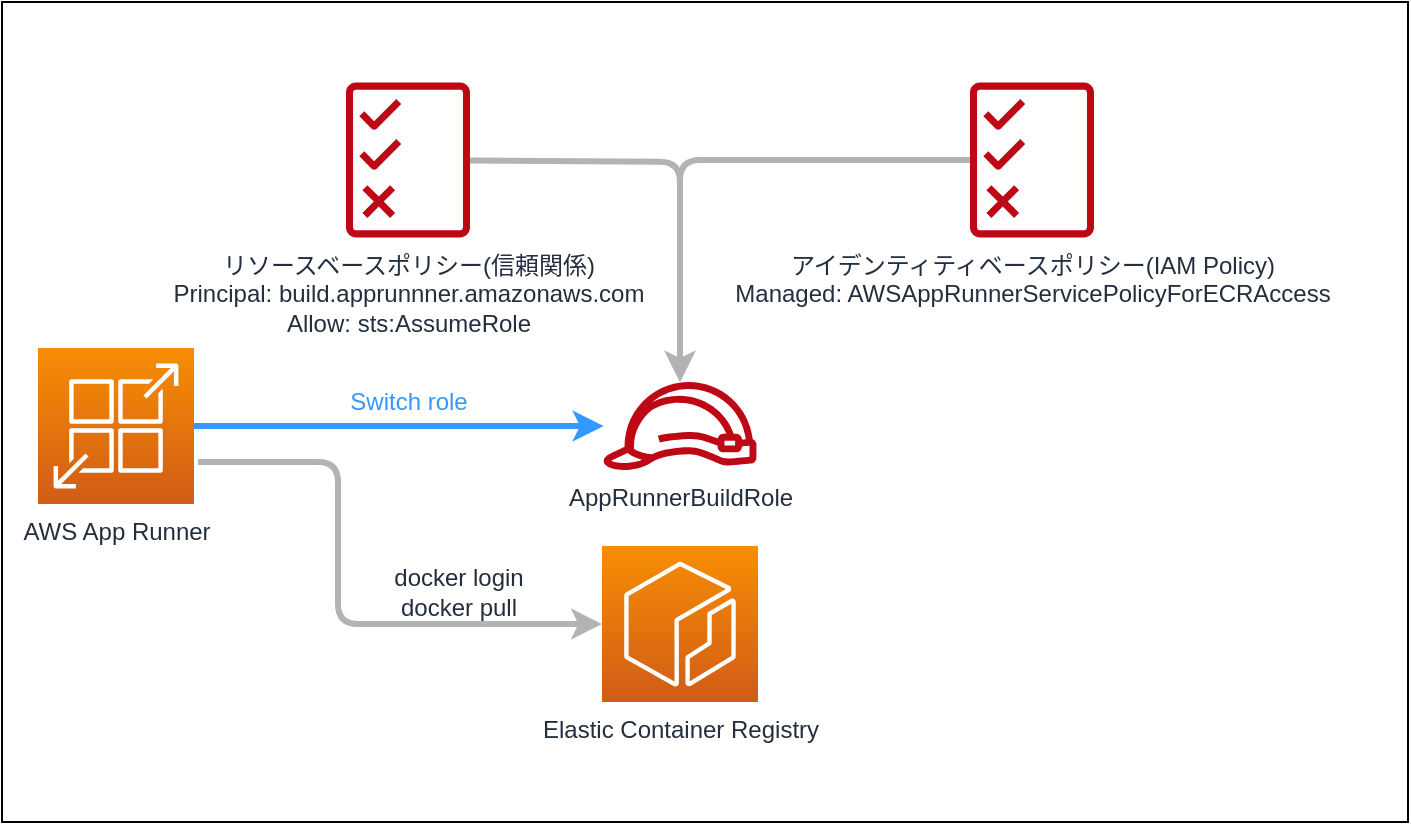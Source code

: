 <mxfile>
    <diagram id="frM4JMMQJfxi3wH64Hf9" name="AppRunnerBuildRole">
        <mxGraphModel dx="1118" dy="1951" grid="1" gridSize="10" guides="1" tooltips="1" connect="1" arrows="1" fold="1" page="1" pageScale="1" pageWidth="827" pageHeight="1169" math="0" shadow="0">
            <root>
                <mxCell id="0"/>
                <mxCell id="1" parent="0"/>
                <mxCell id="3" value="" style="rounded=0;whiteSpace=wrap;html=1;fillColor=#FFFFFF;" parent="1" vertex="1">
                    <mxGeometry x="62" y="-540" width="703" height="410" as="geometry"/>
                </mxCell>
                <mxCell id="50" style="edgeStyle=none;html=1;entryX=0;entryY=0.5;entryDx=0;entryDy=0;entryPerimeter=0;fontColor=#232F3E;strokeColor=#B3B3B3;strokeWidth=3;" parent="1" target="54" edge="1">
                    <mxGeometry relative="1" as="geometry">
                        <mxPoint x="160" y="-310" as="sourcePoint"/>
                        <Array as="points">
                            <mxPoint x="230" y="-310"/>
                            <mxPoint x="230" y="-229"/>
                        </Array>
                    </mxGeometry>
                </mxCell>
                <mxCell id="51" value="AppRunnerBuildRole" style="sketch=0;outlineConnect=0;fontColor=#232F3E;gradientColor=none;fillColor=#BF0816;strokeColor=none;dashed=0;verticalLabelPosition=bottom;verticalAlign=top;align=center;html=1;fontSize=12;fontStyle=0;aspect=fixed;pointerEvents=1;shape=mxgraph.aws4.role;" parent="1" vertex="1">
                    <mxGeometry x="362" y="-350" width="78" height="44" as="geometry"/>
                </mxCell>
                <mxCell id="52" style="edgeStyle=none;html=1;strokeWidth=3;strokeColor=#3399FF;" parent="1" source="53" target="51" edge="1">
                    <mxGeometry relative="1" as="geometry"/>
                </mxCell>
                <mxCell id="53" value="AWS App Runner" style="sketch=0;points=[[0,0,0],[0.25,0,0],[0.5,0,0],[0.75,0,0],[1,0,0],[0,1,0],[0.25,1,0],[0.5,1,0],[0.75,1,0],[1,1,0],[0,0.25,0],[0,0.5,0],[0,0.75,0],[1,0.25,0],[1,0.5,0],[1,0.75,0]];outlineConnect=0;fontColor=#232F3E;gradientColor=#F78E04;gradientDirection=north;fillColor=#D05C17;strokeColor=#ffffff;dashed=0;verticalLabelPosition=bottom;verticalAlign=top;align=center;html=1;fontSize=12;fontStyle=0;aspect=fixed;shape=mxgraph.aws4.resourceIcon;resIcon=mxgraph.aws4.app_runner;" parent="1" vertex="1">
                    <mxGeometry x="80" y="-367" width="78" height="78" as="geometry"/>
                </mxCell>
                <mxCell id="54" value="Elastic Container Registry" style="sketch=0;points=[[0,0,0],[0.25,0,0],[0.5,0,0],[0.75,0,0],[1,0,0],[0,1,0],[0.25,1,0],[0.5,1,0],[0.75,1,0],[1,1,0],[0,0.25,0],[0,0.5,0],[0,0.75,0],[1,0.25,0],[1,0.5,0],[1,0.75,0]];outlineConnect=0;fontColor=#232F3E;gradientColor=#F78E04;gradientDirection=north;fillColor=#D05C17;strokeColor=#ffffff;dashed=0;verticalLabelPosition=bottom;verticalAlign=top;align=center;html=1;fontSize=12;fontStyle=0;aspect=fixed;shape=mxgraph.aws4.resourceIcon;resIcon=mxgraph.aws4.ecr;" parent="1" vertex="1">
                    <mxGeometry x="362" y="-268" width="78" height="78" as="geometry"/>
                </mxCell>
                <mxCell id="55" value="Switch role" style="text;html=1;align=center;verticalAlign=middle;resizable=0;points=[];autosize=1;strokeColor=none;fillColor=none;fontColor=#3399FF;" parent="1" vertex="1">
                    <mxGeometry x="230" y="-350" width="70" height="20" as="geometry"/>
                </mxCell>
                <mxCell id="56" value="docker login&lt;br&gt;docker pull" style="text;html=1;align=center;verticalAlign=middle;resizable=0;points=[];autosize=1;strokeColor=none;fillColor=none;fontColor=#232F3E;" parent="1" vertex="1">
                    <mxGeometry x="250" y="-260" width="80" height="30" as="geometry"/>
                </mxCell>
                <mxCell id="57" style="edgeStyle=none;html=1;fontColor=#232F3E;strokeColor=#B3B3B3;strokeWidth=3;" parent="1" source="58" target="51" edge="1">
                    <mxGeometry relative="1" as="geometry">
                        <Array as="points">
                            <mxPoint x="401" y="-460"/>
                        </Array>
                    </mxGeometry>
                </mxCell>
                <mxCell id="58" value="リソースベースポリシー(信頼関係)&lt;br&gt;Principal: build.apprunnner.amazonaws.com&lt;br&gt;Allow: sts:AssumeRole" style="sketch=0;outlineConnect=0;fontColor=#232F3E;gradientColor=none;fillColor=#BF0816;strokeColor=none;dashed=0;verticalLabelPosition=bottom;verticalAlign=top;align=center;html=1;fontSize=12;fontStyle=0;aspect=fixed;pointerEvents=1;shape=mxgraph.aws4.permissions;" parent="1" vertex="1">
                    <mxGeometry x="234" y="-500" width="62" height="78" as="geometry"/>
                </mxCell>
                <mxCell id="59" style="edgeStyle=none;html=1;fontColor=#232F3E;strokeColor=#B3B3B3;strokeWidth=3;" parent="1" source="60" target="51" edge="1">
                    <mxGeometry relative="1" as="geometry">
                        <Array as="points">
                            <mxPoint x="401" y="-461"/>
                        </Array>
                    </mxGeometry>
                </mxCell>
                <mxCell id="60" value="アイデンティティベースポリシー(IAM Policy)&lt;br&gt;Managed: AWSAppRunnerServicePolicyForECRAccess" style="sketch=0;outlineConnect=0;fontColor=#232F3E;gradientColor=none;fillColor=#BF0816;strokeColor=none;dashed=0;verticalLabelPosition=bottom;verticalAlign=top;align=center;html=1;fontSize=12;fontStyle=0;aspect=fixed;pointerEvents=1;shape=mxgraph.aws4.permissions;" parent="1" vertex="1">
                    <mxGeometry x="546" y="-500" width="62" height="78" as="geometry"/>
                </mxCell>
            </root>
        </mxGraphModel>
    </diagram>
    <diagram name="AppRunnerServiceRole" id="DWvMFztRK5VCwIAXW1XN">
        <mxGraphModel dx="1118" dy="1951" grid="1" gridSize="10" guides="1" tooltips="1" connect="1" arrows="1" fold="1" page="1" pageScale="1" pageWidth="827" pageHeight="1169" math="0" shadow="0">
            <root>
                <mxCell id="gi23qpTZ22hI2Ugvz1uh-0"/>
                <mxCell id="gi23qpTZ22hI2Ugvz1uh-1" parent="gi23qpTZ22hI2Ugvz1uh-0"/>
                <mxCell id="gi23qpTZ22hI2Ugvz1uh-2" value="" style="rounded=0;whiteSpace=wrap;html=1;fillColor=#FFFFFF;" vertex="1" parent="gi23qpTZ22hI2Ugvz1uh-1">
                    <mxGeometry x="10" y="-390" width="703" height="380" as="geometry"/>
                </mxCell>
                <mxCell id="gi23qpTZ22hI2Ugvz1uh-3" style="edgeStyle=none;html=1;fontColor=#232F3E;strokeColor=#B3B3B3;strokeWidth=3;entryX=0;entryY=0.5;entryDx=0;entryDy=0;entryPerimeter=0;" edge="1" parent="gi23qpTZ22hI2Ugvz1uh-1" target="gi23qpTZ22hI2Ugvz1uh-16">
                    <mxGeometry relative="1" as="geometry">
                        <mxPoint x="108" y="-172" as="sourcePoint"/>
                        <mxPoint x="310" y="-91" as="targetPoint"/>
                        <Array as="points">
                            <mxPoint x="160" y="-172"/>
                            <mxPoint x="160" y="-91"/>
                        </Array>
                    </mxGeometry>
                </mxCell>
                <mxCell id="gi23qpTZ22hI2Ugvz1uh-4" value="AppRunnerServiceRole" style="sketch=0;outlineConnect=0;fontColor=#232F3E;gradientColor=none;fillColor=#BF0816;strokeColor=none;dashed=0;verticalLabelPosition=bottom;verticalAlign=top;align=center;html=1;fontSize=12;fontStyle=0;aspect=fixed;pointerEvents=1;shape=mxgraph.aws4.role;" vertex="1" parent="gi23qpTZ22hI2Ugvz1uh-1">
                    <mxGeometry x="310" y="-212" width="78" height="44" as="geometry"/>
                </mxCell>
                <mxCell id="gi23qpTZ22hI2Ugvz1uh-14" style="edgeStyle=none;html=1;strokeWidth=3;strokeColor=#3399FF;" edge="1" parent="gi23qpTZ22hI2Ugvz1uh-1" source="gi23qpTZ22hI2Ugvz1uh-15" target="gi23qpTZ22hI2Ugvz1uh-4">
                    <mxGeometry relative="1" as="geometry"/>
                </mxCell>
                <mxCell id="gi23qpTZ22hI2Ugvz1uh-15" value="AWS App Runner" style="sketch=0;points=[[0,0,0],[0.25,0,0],[0.5,0,0],[0.75,0,0],[1,0,0],[0,1,0],[0.25,1,0],[0.5,1,0],[0.75,1,0],[1,1,0],[0,0.25,0],[0,0.5,0],[0,0.75,0],[1,0.25,0],[1,0.5,0],[1,0.75,0]];outlineConnect=0;fontColor=#232F3E;gradientColor=#F78E04;gradientDirection=north;fillColor=#D05C17;strokeColor=#ffffff;dashed=0;verticalLabelPosition=bottom;verticalAlign=top;align=center;html=1;fontSize=12;fontStyle=0;aspect=fixed;shape=mxgraph.aws4.resourceIcon;resIcon=mxgraph.aws4.app_runner;" vertex="1" parent="gi23qpTZ22hI2Ugvz1uh-1">
                    <mxGeometry x="28" y="-229" width="78" height="78" as="geometry"/>
                </mxCell>
                <mxCell id="gi23qpTZ22hI2Ugvz1uh-16" value="DynamoDB" style="sketch=0;points=[[0,0,0],[0.25,0,0],[0.5,0,0],[0.75,0,0],[1,0,0],[0,1,0],[0.25,1,0],[0.5,1,0],[0.75,1,0],[1,1,0],[0,0.25,0],[0,0.5,0],[0,0.75,0],[1,0.25,0],[1,0.5,0],[1,0.75,0]];outlineConnect=0;fontColor=#232F3E;gradientColor=#4D72F3;gradientDirection=north;fillColor=#3334B9;strokeColor=#ffffff;dashed=0;verticalLabelPosition=bottom;verticalAlign=top;align=center;html=1;fontSize=12;fontStyle=0;aspect=fixed;shape=mxgraph.aws4.resourceIcon;resIcon=mxgraph.aws4.dynamodb;" vertex="1" parent="gi23qpTZ22hI2Ugvz1uh-1">
                    <mxGeometry x="310" y="-130" width="78" height="78" as="geometry"/>
                </mxCell>
                <mxCell id="gi23qpTZ22hI2Ugvz1uh-17" value="Switch role" style="text;html=1;align=center;verticalAlign=middle;resizable=0;points=[];autosize=1;strokeColor=none;fillColor=none;fontColor=#3399FF;" vertex="1" parent="gi23qpTZ22hI2Ugvz1uh-1">
                    <mxGeometry x="178" y="-212" width="70" height="20" as="geometry"/>
                </mxCell>
                <mxCell id="gi23qpTZ22hI2Ugvz1uh-18" value="read / write" style="text;html=1;align=center;verticalAlign=middle;resizable=0;points=[];autosize=1;strokeColor=none;fillColor=none;fontColor=#232F3E;" vertex="1" parent="gi23qpTZ22hI2Ugvz1uh-1">
                    <mxGeometry x="182" y="-120" width="70" height="20" as="geometry"/>
                </mxCell>
                <mxCell id="gi23qpTZ22hI2Ugvz1uh-19" style="edgeStyle=none;html=1;fontColor=#232F3E;strokeColor=#B3B3B3;strokeWidth=3;" edge="1" parent="gi23qpTZ22hI2Ugvz1uh-1" source="gi23qpTZ22hI2Ugvz1uh-20" target="gi23qpTZ22hI2Ugvz1uh-4">
                    <mxGeometry relative="1" as="geometry">
                        <Array as="points">
                            <mxPoint x="349" y="-323"/>
                        </Array>
                    </mxGeometry>
                </mxCell>
                <mxCell id="gi23qpTZ22hI2Ugvz1uh-20" value="リソースベースポリシー(信頼関係)&lt;br&gt;Principal: tasks.apprunnner.amazonaws.com&lt;br&gt;Allow: sts:AssumeRole" style="sketch=0;outlineConnect=0;fontColor=#232F3E;gradientColor=none;fillColor=#BF0816;strokeColor=none;dashed=0;verticalLabelPosition=bottom;verticalAlign=top;align=center;html=1;fontSize=12;fontStyle=0;aspect=fixed;pointerEvents=1;shape=mxgraph.aws4.permissions;" vertex="1" parent="gi23qpTZ22hI2Ugvz1uh-1">
                    <mxGeometry x="182" y="-362" width="62" height="78" as="geometry"/>
                </mxCell>
                <mxCell id="gi23qpTZ22hI2Ugvz1uh-21" style="edgeStyle=none;html=1;fontColor=#232F3E;strokeColor=#B3B3B3;strokeWidth=3;" edge="1" parent="gi23qpTZ22hI2Ugvz1uh-1" source="gi23qpTZ22hI2Ugvz1uh-22" target="gi23qpTZ22hI2Ugvz1uh-4">
                    <mxGeometry relative="1" as="geometry">
                        <Array as="points">
                            <mxPoint x="349" y="-323"/>
                        </Array>
                    </mxGeometry>
                </mxCell>
                <mxCell id="gi23qpTZ22hI2Ugvz1uh-22" value="アイデンティティベースポリシー(IAM Policy)&lt;br&gt;IAM Policy:DynamoDBItemAccessPolicy" style="sketch=0;outlineConnect=0;fontColor=#232F3E;gradientColor=none;fillColor=#BF0816;strokeColor=none;dashed=0;verticalLabelPosition=bottom;verticalAlign=top;align=center;html=1;fontSize=12;fontStyle=0;aspect=fixed;pointerEvents=1;shape=mxgraph.aws4.permissions;" vertex="1" parent="gi23qpTZ22hI2Ugvz1uh-1">
                    <mxGeometry x="494" y="-362" width="62" height="78" as="geometry"/>
                </mxCell>
            </root>
        </mxGraphModel>
    </diagram>
    <diagram name="CodePipelineServiceRole" id="RBdc-YpnzNm2a3dmksrK">
        <mxGraphModel dx="1118" dy="782" grid="1" gridSize="10" guides="1" tooltips="1" connect="1" arrows="1" fold="1" page="1" pageScale="1" pageWidth="827" pageHeight="1169" math="0" shadow="0">
            <root>
                <mxCell id="mYlwclMgxKpH3Z2-iKX3-0"/>
                <mxCell id="mYlwclMgxKpH3Z2-iKX3-1" parent="mYlwclMgxKpH3Z2-iKX3-0"/>
                <mxCell id="mYlwclMgxKpH3Z2-iKX3-2" value="" style="rounded=0;whiteSpace=wrap;html=1;fillColor=#FFFFFF;" vertex="1" parent="mYlwclMgxKpH3Z2-iKX3-1">
                    <mxGeometry x="62" y="300" width="703" height="841" as="geometry"/>
                </mxCell>
                <mxCell id="mYlwclMgxKpH3Z2-iKX3-5" value="CodePipelineServiceRole" style="sketch=0;outlineConnect=0;fontColor=#232F3E;gradientColor=none;fillColor=#BF0816;strokeColor=none;dashed=0;verticalLabelPosition=bottom;verticalAlign=top;align=center;html=1;fontSize=12;fontStyle=0;aspect=fixed;pointerEvents=1;shape=mxgraph.aws4.role;" vertex="1" parent="mYlwclMgxKpH3Z2-iKX3-1">
                    <mxGeometry x="362" y="577" width="78" height="44" as="geometry"/>
                </mxCell>
                <mxCell id="mYlwclMgxKpH3Z2-iKX3-6" style="edgeStyle=none;html=1;fontColor=#232F3E;strokeColor=#3399FF;strokeWidth=3;" edge="1" parent="mYlwclMgxKpH3Z2-iKX3-1" source="mYlwclMgxKpH3Z2-iKX3-9" target="mYlwclMgxKpH3Z2-iKX3-5">
                    <mxGeometry relative="1" as="geometry"/>
                </mxCell>
                <mxCell id="mYlwclMgxKpH3Z2-iKX3-7" style="edgeStyle=none;html=1;entryX=0;entryY=0.5;entryDx=0;entryDy=0;entryPerimeter=0;fontColor=#232F3E;strokeColor=#B3B3B3;strokeWidth=3;exitX=1;exitY=0.75;exitDx=0;exitDy=0;exitPerimeter=0;" edge="1" parent="mYlwclMgxKpH3Z2-iKX3-1" source="mYlwclMgxKpH3Z2-iKX3-9" target="mYlwclMgxKpH3Z2-iKX3-23">
                    <mxGeometry relative="1" as="geometry">
                        <Array as="points">
                            <mxPoint x="240" y="620"/>
                            <mxPoint x="240" y="812"/>
                        </Array>
                    </mxGeometry>
                </mxCell>
                <mxCell id="mYlwclMgxKpH3Z2-iKX3-8" style="edgeStyle=none;html=1;entryX=0;entryY=0.5;entryDx=0;entryDy=0;entryPerimeter=0;fontColor=#232F3E;strokeColor=#B3B3B3;strokeWidth=3;exitX=1;exitY=0.75;exitDx=0;exitDy=0;exitPerimeter=0;" edge="1" parent="mYlwclMgxKpH3Z2-iKX3-1" source="mYlwclMgxKpH3Z2-iKX3-9" target="mYlwclMgxKpH3Z2-iKX3-30">
                    <mxGeometry relative="1" as="geometry">
                        <Array as="points">
                            <mxPoint x="250" y="620"/>
                            <mxPoint x="250" y="702"/>
                        </Array>
                    </mxGeometry>
                </mxCell>
                <mxCell id="mYlwclMgxKpH3Z2-iKX3-9" value="CodePipeline" style="sketch=0;points=[[0,0,0],[0.25,0,0],[0.5,0,0],[0.75,0,0],[1,0,0],[0,1,0],[0.25,1,0],[0.5,1,0],[0.75,1,0],[1,1,0],[0,0.25,0],[0,0.5,0],[0,0.75,0],[1,0.25,0],[1,0.5,0],[1,0.75,0]];outlineConnect=0;fontColor=#232F3E;gradientColor=#4D72F3;gradientDirection=north;fillColor=#3334B9;strokeColor=#ffffff;dashed=0;verticalLabelPosition=bottom;verticalAlign=top;align=center;html=1;fontSize=12;fontStyle=0;aspect=fixed;shape=mxgraph.aws4.resourceIcon;resIcon=mxgraph.aws4.codepipeline;" vertex="1" parent="mYlwclMgxKpH3Z2-iKX3-1">
                    <mxGeometry x="80" y="560" width="78" height="78" as="geometry"/>
                </mxCell>
                <mxCell id="mYlwclMgxKpH3Z2-iKX3-10" style="edgeStyle=none;html=1;fontColor=#232F3E;strokeColor=#3399FF;strokeWidth=3;exitX=1;exitY=0.25;exitDx=0;exitDy=0;exitPerimeter=0;" edge="1" parent="mYlwclMgxKpH3Z2-iKX3-1" source="mYlwclMgxKpH3Z2-iKX3-13" target="mYlwclMgxKpH3Z2-iKX3-5">
                    <mxGeometry relative="1" as="geometry">
                        <Array as="points">
                            <mxPoint x="190" y="705"/>
                            <mxPoint x="190" y="599"/>
                        </Array>
                    </mxGeometry>
                </mxCell>
                <mxCell id="mYlwclMgxKpH3Z2-iKX3-11" style="edgeStyle=none;html=1;fontColor=#232F3E;strokeColor=#B3B3B3;strokeWidth=3;entryX=0;entryY=0.5;entryDx=0;entryDy=0;entryPerimeter=0;exitX=1;exitY=0.5;exitDx=0;exitDy=0;exitPerimeter=0;" edge="1" parent="mYlwclMgxKpH3Z2-iKX3-1" source="mYlwclMgxKpH3Z2-iKX3-13" target="mYlwclMgxKpH3Z2-iKX3-23">
                    <mxGeometry relative="1" as="geometry">
                        <Array as="points">
                            <mxPoint x="240" y="724"/>
                            <mxPoint x="240" y="812"/>
                        </Array>
                    </mxGeometry>
                </mxCell>
                <mxCell id="mYlwclMgxKpH3Z2-iKX3-12" style="edgeStyle=none;html=1;entryX=0;entryY=0.5;entryDx=0;entryDy=0;entryPerimeter=0;fontColor=#232F3E;strokeColor=#B3B3B3;strokeWidth=3;exitX=1;exitY=0.75;exitDx=0;exitDy=0;exitPerimeter=0;" edge="1" parent="mYlwclMgxKpH3Z2-iKX3-1" source="mYlwclMgxKpH3Z2-iKX3-13" target="mYlwclMgxKpH3Z2-iKX3-32">
                    <mxGeometry relative="1" as="geometry">
                        <Array as="points">
                            <mxPoint x="220" y="744"/>
                            <mxPoint x="220" y="930"/>
                        </Array>
                    </mxGeometry>
                </mxCell>
                <mxCell id="mYlwclMgxKpH3Z2-iKX3-13" value="CodeBuild" style="sketch=0;points=[[0,0,0],[0.25,0,0],[0.5,0,0],[0.75,0,0],[1,0,0],[0,1,0],[0.25,1,0],[0.5,1,0],[0.75,1,0],[1,1,0],[0,0.25,0],[0,0.5,0],[0,0.75,0],[1,0.25,0],[1,0.5,0],[1,0.75,0]];outlineConnect=0;fontColor=#232F3E;gradientColor=#4D72F3;gradientDirection=north;fillColor=#3334B9;strokeColor=#ffffff;dashed=0;verticalLabelPosition=bottom;verticalAlign=top;align=center;html=1;fontSize=12;fontStyle=0;aspect=fixed;shape=mxgraph.aws4.resourceIcon;resIcon=mxgraph.aws4.codebuild;" vertex="1" parent="mYlwclMgxKpH3Z2-iKX3-1">
                    <mxGeometry x="80" y="685" width="78" height="78" as="geometry"/>
                </mxCell>
                <mxCell id="mYlwclMgxKpH3Z2-iKX3-23" value="Amazon S3" style="sketch=0;points=[[0,0,0],[0.25,0,0],[0.5,0,0],[0.75,0,0],[1,0,0],[0,1,0],[0.25,1,0],[0.5,1,0],[0.75,1,0],[1,1,0],[0,0.25,0],[0,0.5,0],[0,0.75,0],[1,0.25,0],[1,0.5,0],[1,0.75,0]];outlineConnect=0;fontColor=#232F3E;gradientColor=#60A337;gradientDirection=north;fillColor=#277116;strokeColor=#ffffff;dashed=0;verticalLabelPosition=bottom;verticalAlign=top;align=center;html=1;fontSize=12;fontStyle=0;aspect=fixed;shape=mxgraph.aws4.resourceIcon;resIcon=mxgraph.aws4.s3;" vertex="1" parent="mYlwclMgxKpH3Z2-iKX3-1">
                    <mxGeometry x="362" y="773" width="78" height="78" as="geometry"/>
                </mxCell>
                <mxCell id="mYlwclMgxKpH3Z2-iKX3-24" value="Switch role" style="text;html=1;align=center;verticalAlign=middle;resizable=0;points=[];autosize=1;strokeColor=none;fillColor=none;fontColor=#3399FF;" vertex="1" parent="mYlwclMgxKpH3Z2-iKX3-1">
                    <mxGeometry x="226" y="577" width="70" height="20" as="geometry"/>
                </mxCell>
                <mxCell id="mYlwclMgxKpH3Z2-iKX3-25" value="Artifact push / pull" style="text;html=1;align=center;verticalAlign=middle;resizable=0;points=[];autosize=1;strokeColor=none;fillColor=none;fontColor=#232F3E;" vertex="1" parent="mYlwclMgxKpH3Z2-iKX3-1">
                    <mxGeometry x="250" y="790" width="110" height="20" as="geometry"/>
                </mxCell>
                <mxCell id="mYlwclMgxKpH3Z2-iKX3-26" style="edgeStyle=none;html=1;fontColor=#232F3E;strokeColor=#B3B3B3;strokeWidth=3;" edge="1" parent="mYlwclMgxKpH3Z2-iKX3-1" source="mYlwclMgxKpH3Z2-iKX3-27" target="mYlwclMgxKpH3Z2-iKX3-5">
                    <mxGeometry relative="1" as="geometry">
                        <Array as="points">
                            <mxPoint x="401" y="352"/>
                        </Array>
                    </mxGeometry>
                </mxCell>
                <mxCell id="mYlwclMgxKpH3Z2-iKX3-27" value="リソースベースポリシー(信頼関係)&lt;br&gt;Principal: codepipeline.amazonaws.com&lt;br&gt;codebuild.amazonaws.com&lt;br&gt;codedeploy.amazonaws.com&lt;br&gt;cloudformation.amazonaws.com&lt;br&gt;Allow: sts:AssumeRole" style="sketch=0;outlineConnect=0;fontColor=#232F3E;gradientColor=none;fillColor=#BF0816;strokeColor=none;dashed=0;verticalLabelPosition=bottom;verticalAlign=top;align=center;html=1;fontSize=12;fontStyle=0;aspect=fixed;pointerEvents=1;shape=mxgraph.aws4.permissions;" vertex="1" parent="mYlwclMgxKpH3Z2-iKX3-1">
                    <mxGeometry x="230" y="313" width="62" height="78" as="geometry"/>
                </mxCell>
                <mxCell id="mYlwclMgxKpH3Z2-iKX3-28" style="edgeStyle=none;html=1;fontColor=#232F3E;strokeColor=#B3B3B3;strokeWidth=3;" edge="1" parent="mYlwclMgxKpH3Z2-iKX3-1" source="mYlwclMgxKpH3Z2-iKX3-29" target="mYlwclMgxKpH3Z2-iKX3-5">
                    <mxGeometry relative="1" as="geometry">
                        <Array as="points">
                            <mxPoint x="401" y="352"/>
                        </Array>
                    </mxGeometry>
                </mxCell>
                <mxCell id="mYlwclMgxKpH3Z2-iKX3-29" value="アイデンティティベースポリシー(IAM Policy)&lt;br&gt;Managed:&amp;nbsp;&lt;span&gt;AWSCodePipelineFullAccess&lt;/span&gt;&lt;div&gt;AWSCodeBuildAdminAccess&lt;/div&gt;&lt;div&gt;AWSCodeCommitFullAccess&lt;/div&gt;&lt;div&gt;AWSCodeDeployFullAccess&lt;/div&gt;&lt;div&gt;CloudWatchLogsFullAccess&lt;/div&gt;&lt;div&gt;CloudWatchFullAccess&lt;/div&gt;&lt;div&gt;CloudWatchEventsFullAccess&lt;/div&gt;&lt;div&gt;AWSCloudFormationFullAccess&lt;/div&gt;&lt;div&gt;AmazonEC2ContainerRegistryPowerUser&lt;/div&gt;&lt;div&gt;AWSAppRunnerFullAccess&lt;br&gt;&lt;/div&gt;&lt;div&gt;IAM Policy:CodePipelineServicePolicy&amp;nbsp;&lt;/div&gt;" style="sketch=0;outlineConnect=0;fontColor=#232F3E;gradientColor=none;fillColor=#BF0816;strokeColor=none;dashed=0;verticalLabelPosition=bottom;verticalAlign=top;align=center;html=1;fontSize=12;fontStyle=0;aspect=fixed;pointerEvents=1;shape=mxgraph.aws4.permissions;" vertex="1" parent="mYlwclMgxKpH3Z2-iKX3-1">
                    <mxGeometry x="546" y="313" width="62" height="78" as="geometry"/>
                </mxCell>
                <mxCell id="mYlwclMgxKpH3Z2-iKX3-30" value="CodeCommit" style="sketch=0;points=[[0,0,0],[0.25,0,0],[0.5,0,0],[0.75,0,0],[1,0,0],[0,1,0],[0.25,1,0],[0.5,1,0],[0.75,1,0],[1,1,0],[0,0.25,0],[0,0.5,0],[0,0.75,0],[1,0.25,0],[1,0.5,0],[1,0.75,0]];outlineConnect=0;fontColor=#232F3E;gradientColor=#4D72F3;gradientDirection=north;fillColor=#3334B9;strokeColor=#ffffff;dashed=0;verticalLabelPosition=bottom;verticalAlign=top;align=center;html=1;fontSize=12;fontStyle=0;aspect=fixed;shape=mxgraph.aws4.resourceIcon;resIcon=mxgraph.aws4.codecommit;" vertex="1" parent="mYlwclMgxKpH3Z2-iKX3-1">
                    <mxGeometry x="362" y="663" width="78" height="78" as="geometry"/>
                </mxCell>
                <mxCell id="mYlwclMgxKpH3Z2-iKX3-31" value="Polling" style="text;html=1;align=center;verticalAlign=middle;resizable=0;points=[];autosize=1;strokeColor=none;fillColor=none;fontColor=#232F3E;" vertex="1" parent="mYlwclMgxKpH3Z2-iKX3-1">
                    <mxGeometry x="280" y="680" width="50" height="20" as="geometry"/>
                </mxCell>
                <mxCell id="mYlwclMgxKpH3Z2-iKX3-32" value="Elastic Container Registry" style="sketch=0;points=[[0,0,0],[0.25,0,0],[0.5,0,0],[0.75,0,0],[1,0,0],[0,1,0],[0.25,1,0],[0.5,1,0],[0.75,1,0],[1,1,0],[0,0.25,0],[0,0.5,0],[0,0.75,0],[1,0.25,0],[1,0.5,0],[1,0.75,0]];outlineConnect=0;fontColor=#232F3E;gradientColor=#F78E04;gradientDirection=north;fillColor=#D05C17;strokeColor=#ffffff;dashed=0;verticalLabelPosition=bottom;verticalAlign=top;align=center;html=1;fontSize=12;fontStyle=0;aspect=fixed;shape=mxgraph.aws4.resourceIcon;resIcon=mxgraph.aws4.ecr;" vertex="1" parent="mYlwclMgxKpH3Z2-iKX3-1">
                    <mxGeometry x="362" y="893" width="78" height="78" as="geometry"/>
                </mxCell>
                <mxCell id="mYlwclMgxKpH3Z2-iKX3-33" value="docker login&lt;br&gt;docker push" style="text;html=1;align=center;verticalAlign=middle;resizable=0;points=[];autosize=1;strokeColor=none;fillColor=none;fontColor=#232F3E;" vertex="1" parent="mYlwclMgxKpH3Z2-iKX3-1">
                    <mxGeometry x="246" y="893" width="80" height="30" as="geometry"/>
                </mxCell>
                <mxCell id="mYlwclMgxKpH3Z2-iKX3-45" value="AWS App Runner" style="sketch=0;points=[[0,0,0],[0.25,0,0],[0.5,0,0],[0.75,0,0],[1,0,0],[0,1,0],[0.25,1,0],[0.5,1,0],[0.75,1,0],[1,1,0],[0,0.25,0],[0,0.5,0],[0,0.75,0],[1,0.25,0],[1,0.5,0],[1,0.75,0]];outlineConnect=0;fontColor=#232F3E;gradientColor=#F78E04;gradientDirection=north;fillColor=#D05C17;strokeColor=#ffffff;dashed=0;verticalLabelPosition=bottom;verticalAlign=top;align=center;html=1;fontSize=12;fontStyle=0;aspect=fixed;shape=mxgraph.aws4.resourceIcon;resIcon=mxgraph.aws4.app_runner;" vertex="1" parent="mYlwclMgxKpH3Z2-iKX3-1">
                    <mxGeometry x="590" y="1010" width="78" height="78" as="geometry"/>
                </mxCell>
                <mxCell id="mYlwclMgxKpH3Z2-iKX3-46" style="edgeStyle=none;html=1;entryX=0;entryY=0.5;entryDx=0;entryDy=0;entryPerimeter=0;fontColor=#232F3E;strokeColor=#B3B3B3;strokeWidth=3;exitX=1;exitY=0.75;exitDx=0;exitDy=0;exitPerimeter=0;" edge="1" parent="mYlwclMgxKpH3Z2-iKX3-1" source="mYlwclMgxKpH3Z2-iKX3-13" target="mYlwclMgxKpH3Z2-iKX3-47">
                    <mxGeometry relative="1" as="geometry">
                        <mxPoint x="168" y="767.383" as="sourcePoint"/>
                        <mxPoint x="372" y="942" as="targetPoint"/>
                        <Array as="points">
                            <mxPoint x="220" y="744"/>
                            <mxPoint x="220" y="1049"/>
                        </Array>
                    </mxGeometry>
                </mxCell>
                <mxCell id="mYlwclMgxKpH3Z2-iKX3-47" value="Cloudformation" style="sketch=0;points=[[0,0,0],[0.25,0,0],[0.5,0,0],[0.75,0,0],[1,0,0],[0,1,0],[0.25,1,0],[0.5,1,0],[0.75,1,0],[1,1,0],[0,0.25,0],[0,0.5,0],[0,0.75,0],[1,0.25,0],[1,0.5,0],[1,0.75,0]];points=[[0,0,0],[0.25,0,0],[0.5,0,0],[0.75,0,0],[1,0,0],[0,1,0],[0.25,1,0],[0.5,1,0],[0.75,1,0],[1,1,0],[0,0.25,0],[0,0.5,0],[0,0.75,0],[1,0.25,0],[1,0.5,0],[1,0.75,0]];outlineConnect=0;fontColor=#232F3E;gradientColor=#F34482;gradientDirection=north;fillColor=#BC1356;strokeColor=#ffffff;dashed=0;verticalLabelPosition=bottom;verticalAlign=top;align=center;html=1;fontSize=12;fontStyle=0;aspect=fixed;shape=mxgraph.aws4.resourceIcon;resIcon=mxgraph.aws4.cloudformation;" vertex="1" parent="mYlwclMgxKpH3Z2-iKX3-1">
                    <mxGeometry x="362" y="1010" width="78" height="78" as="geometry"/>
                </mxCell>
                <mxCell id="mYlwclMgxKpH3Z2-iKX3-48" style="edgeStyle=none;html=1;entryX=0;entryY=0.5;entryDx=0;entryDy=0;entryPerimeter=0;fontColor=#232F3E;strokeColor=#B3B3B3;strokeWidth=3;exitX=1;exitY=0.5;exitDx=0;exitDy=0;exitPerimeter=0;" edge="1" parent="mYlwclMgxKpH3Z2-iKX3-1" source="mYlwclMgxKpH3Z2-iKX3-47" target="mYlwclMgxKpH3Z2-iKX3-45">
                    <mxGeometry relative="1" as="geometry">
                        <mxPoint x="142.705" y="773" as="sourcePoint"/>
                        <mxPoint x="229.5" y="1020" as="targetPoint"/>
                    </mxGeometry>
                </mxCell>
                <mxCell id="mYlwclMgxKpH3Z2-iKX3-49" value="createChangeSet&lt;br&gt;executeChangeSet" style="text;html=1;align=center;verticalAlign=middle;resizable=0;points=[];autosize=1;strokeColor=none;fillColor=none;fontColor=#232F3E;" vertex="1" parent="mYlwclMgxKpH3Z2-iKX3-1">
                    <mxGeometry x="226" y="1015" width="120" height="30" as="geometry"/>
                </mxCell>
                <mxCell id="mYlwclMgxKpH3Z2-iKX3-50" value="deploy" style="text;html=1;align=center;verticalAlign=middle;resizable=0;points=[];autosize=1;strokeColor=none;fillColor=none;fontColor=#232F3E;" vertex="1" parent="mYlwclMgxKpH3Z2-iKX3-1">
                    <mxGeometry x="495" y="1020" width="50" height="20" as="geometry"/>
                </mxCell>
            </root>
        </mxGraphModel>
    </diagram>
</mxfile>